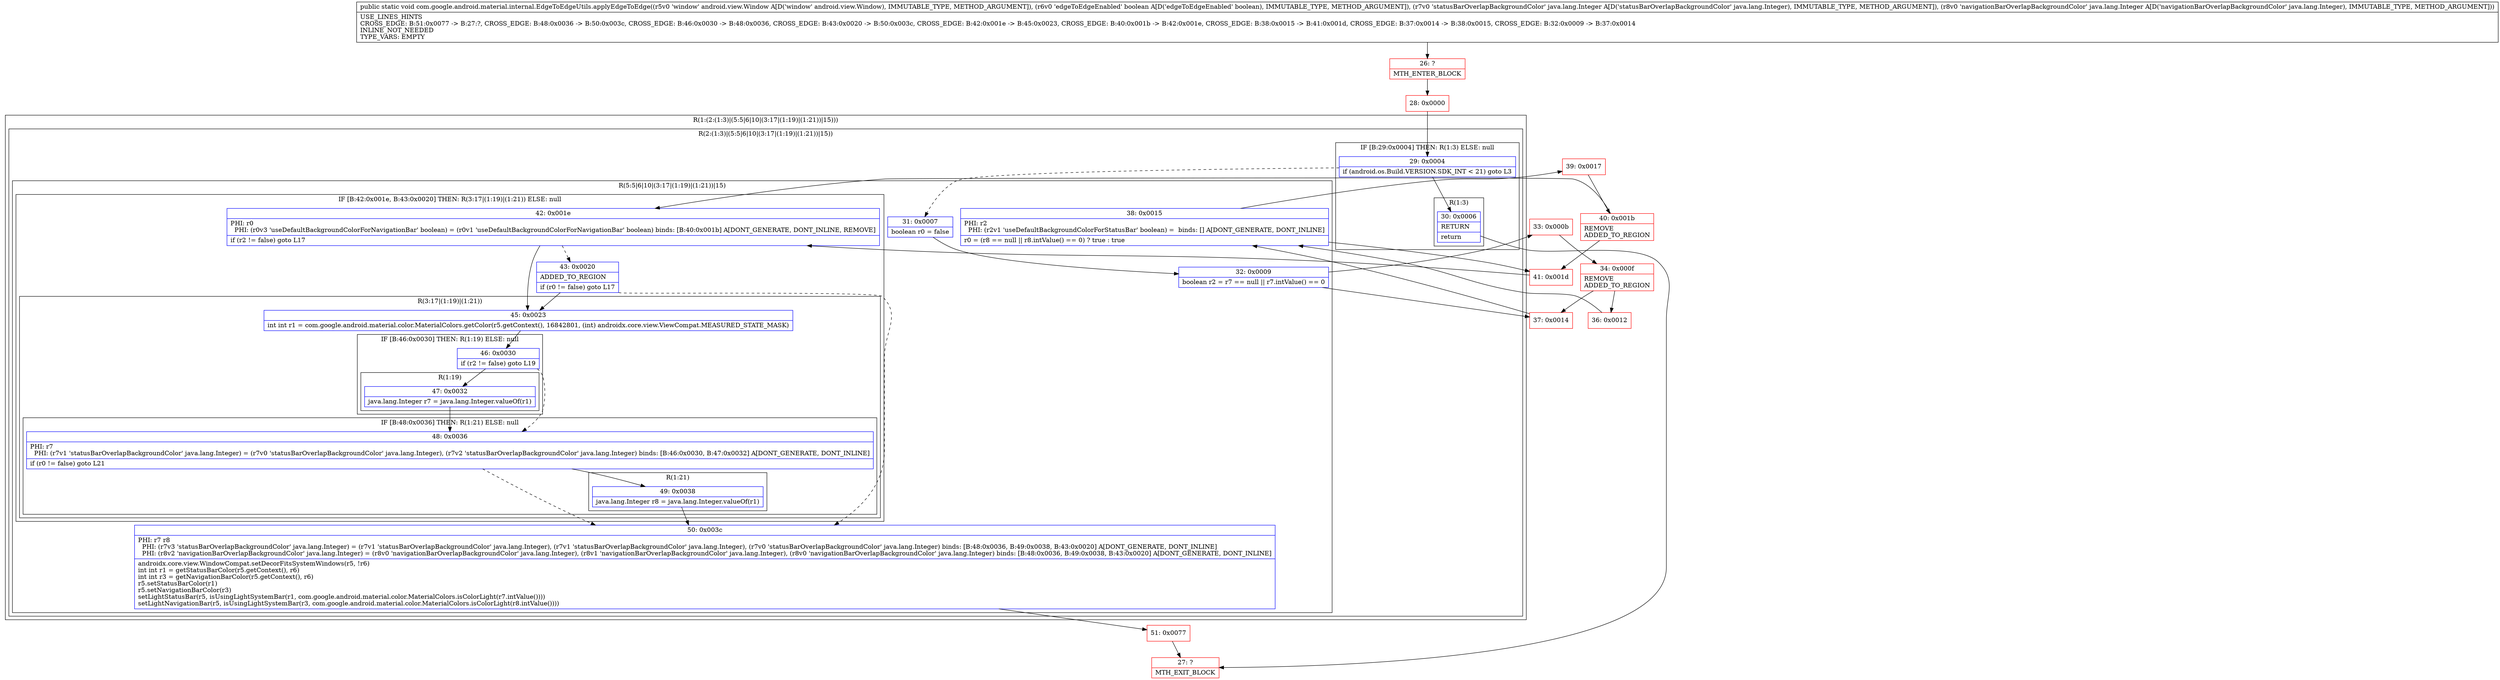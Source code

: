 digraph "CFG forcom.google.android.material.internal.EdgeToEdgeUtils.applyEdgeToEdge(Landroid\/view\/Window;ZLjava\/lang\/Integer;Ljava\/lang\/Integer;)V" {
subgraph cluster_Region_1187903052 {
label = "R(1:(2:(1:3)|(5:5|6|10|(3:17|(1:19)|(1:21))|15)))";
node [shape=record,color=blue];
subgraph cluster_Region_1529190007 {
label = "R(2:(1:3)|(5:5|6|10|(3:17|(1:19)|(1:21))|15))";
node [shape=record,color=blue];
subgraph cluster_IfRegion_1255680535 {
label = "IF [B:29:0x0004] THEN: R(1:3) ELSE: null";
node [shape=record,color=blue];
Node_29 [shape=record,label="{29\:\ 0x0004|if (android.os.Build.VERSION.SDK_INT \< 21) goto L3\l}"];
subgraph cluster_Region_1401800025 {
label = "R(1:3)";
node [shape=record,color=blue];
Node_30 [shape=record,label="{30\:\ 0x0006|RETURN\l|return\l}"];
}
}
subgraph cluster_Region_2047111759 {
label = "R(5:5|6|10|(3:17|(1:19)|(1:21))|15)";
node [shape=record,color=blue];
Node_31 [shape=record,label="{31\:\ 0x0007|boolean r0 = false\l}"];
Node_32 [shape=record,label="{32\:\ 0x0009|boolean r2 = r7 == null \|\| r7.intValue() == 0\l}"];
Node_38 [shape=record,label="{38\:\ 0x0015|PHI: r2 \l  PHI: (r2v1 'useDefaultBackgroundColorForStatusBar' boolean) =  binds: [] A[DONT_GENERATE, DONT_INLINE]\l|r0 = (r8 == null \|\| r8.intValue() == 0) ? true : true\l}"];
subgraph cluster_IfRegion_585251876 {
label = "IF [B:42:0x001e, B:43:0x0020] THEN: R(3:17|(1:19)|(1:21)) ELSE: null";
node [shape=record,color=blue];
Node_42 [shape=record,label="{42\:\ 0x001e|PHI: r0 \l  PHI: (r0v3 'useDefaultBackgroundColorForNavigationBar' boolean) = (r0v1 'useDefaultBackgroundColorForNavigationBar' boolean) binds: [B:40:0x001b] A[DONT_GENERATE, DONT_INLINE, REMOVE]\l|if (r2 != false) goto L17\l}"];
Node_43 [shape=record,label="{43\:\ 0x0020|ADDED_TO_REGION\l|if (r0 != false) goto L17\l}"];
subgraph cluster_Region_1764671507 {
label = "R(3:17|(1:19)|(1:21))";
node [shape=record,color=blue];
Node_45 [shape=record,label="{45\:\ 0x0023|int int r1 = com.google.android.material.color.MaterialColors.getColor(r5.getContext(), 16842801, (int) androidx.core.view.ViewCompat.MEASURED_STATE_MASK)\l}"];
subgraph cluster_IfRegion_811682394 {
label = "IF [B:46:0x0030] THEN: R(1:19) ELSE: null";
node [shape=record,color=blue];
Node_46 [shape=record,label="{46\:\ 0x0030|if (r2 != false) goto L19\l}"];
subgraph cluster_Region_1520357902 {
label = "R(1:19)";
node [shape=record,color=blue];
Node_47 [shape=record,label="{47\:\ 0x0032|java.lang.Integer r7 = java.lang.Integer.valueOf(r1)\l}"];
}
}
subgraph cluster_IfRegion_757728091 {
label = "IF [B:48:0x0036] THEN: R(1:21) ELSE: null";
node [shape=record,color=blue];
Node_48 [shape=record,label="{48\:\ 0x0036|PHI: r7 \l  PHI: (r7v1 'statusBarOverlapBackgroundColor' java.lang.Integer) = (r7v0 'statusBarOverlapBackgroundColor' java.lang.Integer), (r7v2 'statusBarOverlapBackgroundColor' java.lang.Integer) binds: [B:46:0x0030, B:47:0x0032] A[DONT_GENERATE, DONT_INLINE]\l|if (r0 != false) goto L21\l}"];
subgraph cluster_Region_659759837 {
label = "R(1:21)";
node [shape=record,color=blue];
Node_49 [shape=record,label="{49\:\ 0x0038|java.lang.Integer r8 = java.lang.Integer.valueOf(r1)\l}"];
}
}
}
}
Node_50 [shape=record,label="{50\:\ 0x003c|PHI: r7 r8 \l  PHI: (r7v3 'statusBarOverlapBackgroundColor' java.lang.Integer) = (r7v1 'statusBarOverlapBackgroundColor' java.lang.Integer), (r7v1 'statusBarOverlapBackgroundColor' java.lang.Integer), (r7v0 'statusBarOverlapBackgroundColor' java.lang.Integer) binds: [B:48:0x0036, B:49:0x0038, B:43:0x0020] A[DONT_GENERATE, DONT_INLINE]\l  PHI: (r8v2 'navigationBarOverlapBackgroundColor' java.lang.Integer) = (r8v0 'navigationBarOverlapBackgroundColor' java.lang.Integer), (r8v1 'navigationBarOverlapBackgroundColor' java.lang.Integer), (r8v0 'navigationBarOverlapBackgroundColor' java.lang.Integer) binds: [B:48:0x0036, B:49:0x0038, B:43:0x0020] A[DONT_GENERATE, DONT_INLINE]\l|androidx.core.view.WindowCompat.setDecorFitsSystemWindows(r5, !r6)\lint int r1 = getStatusBarColor(r5.getContext(), r6)\lint int r3 = getNavigationBarColor(r5.getContext(), r6)\lr5.setStatusBarColor(r1)\lr5.setNavigationBarColor(r3)\lsetLightStatusBar(r5, isUsingLightSystemBar(r1, com.google.android.material.color.MaterialColors.isColorLight(r7.intValue())))\lsetLightNavigationBar(r5, isUsingLightSystemBar(r3, com.google.android.material.color.MaterialColors.isColorLight(r8.intValue())))\l}"];
}
}
}
Node_26 [shape=record,color=red,label="{26\:\ ?|MTH_ENTER_BLOCK\l}"];
Node_28 [shape=record,color=red,label="{28\:\ 0x0000}"];
Node_27 [shape=record,color=red,label="{27\:\ ?|MTH_EXIT_BLOCK\l}"];
Node_33 [shape=record,color=red,label="{33\:\ 0x000b}"];
Node_34 [shape=record,color=red,label="{34\:\ 0x000f|REMOVE\lADDED_TO_REGION\l}"];
Node_36 [shape=record,color=red,label="{36\:\ 0x0012}"];
Node_39 [shape=record,color=red,label="{39\:\ 0x0017}"];
Node_40 [shape=record,color=red,label="{40\:\ 0x001b|REMOVE\lADDED_TO_REGION\l}"];
Node_51 [shape=record,color=red,label="{51\:\ 0x0077}"];
Node_41 [shape=record,color=red,label="{41\:\ 0x001d}"];
Node_37 [shape=record,color=red,label="{37\:\ 0x0014}"];
MethodNode[shape=record,label="{public static void com.google.android.material.internal.EdgeToEdgeUtils.applyEdgeToEdge((r5v0 'window' android.view.Window A[D('window' android.view.Window), IMMUTABLE_TYPE, METHOD_ARGUMENT]), (r6v0 'edgeToEdgeEnabled' boolean A[D('edgeToEdgeEnabled' boolean), IMMUTABLE_TYPE, METHOD_ARGUMENT]), (r7v0 'statusBarOverlapBackgroundColor' java.lang.Integer A[D('statusBarOverlapBackgroundColor' java.lang.Integer), IMMUTABLE_TYPE, METHOD_ARGUMENT]), (r8v0 'navigationBarOverlapBackgroundColor' java.lang.Integer A[D('navigationBarOverlapBackgroundColor' java.lang.Integer), IMMUTABLE_TYPE, METHOD_ARGUMENT]))  | USE_LINES_HINTS\lCROSS_EDGE: B:51:0x0077 \-\> B:27:?, CROSS_EDGE: B:48:0x0036 \-\> B:50:0x003c, CROSS_EDGE: B:46:0x0030 \-\> B:48:0x0036, CROSS_EDGE: B:43:0x0020 \-\> B:50:0x003c, CROSS_EDGE: B:42:0x001e \-\> B:45:0x0023, CROSS_EDGE: B:40:0x001b \-\> B:42:0x001e, CROSS_EDGE: B:38:0x0015 \-\> B:41:0x001d, CROSS_EDGE: B:37:0x0014 \-\> B:38:0x0015, CROSS_EDGE: B:32:0x0009 \-\> B:37:0x0014\lINLINE_NOT_NEEDED\lTYPE_VARS: EMPTY\l}"];
MethodNode -> Node_26;Node_29 -> Node_30;
Node_29 -> Node_31[style=dashed];
Node_30 -> Node_27;
Node_31 -> Node_32;
Node_32 -> Node_33;
Node_32 -> Node_37;
Node_38 -> Node_39;
Node_38 -> Node_41;
Node_42 -> Node_43[style=dashed];
Node_42 -> Node_45;
Node_43 -> Node_45;
Node_43 -> Node_50[style=dashed];
Node_45 -> Node_46;
Node_46 -> Node_47;
Node_46 -> Node_48[style=dashed];
Node_47 -> Node_48;
Node_48 -> Node_49;
Node_48 -> Node_50[style=dashed];
Node_49 -> Node_50;
Node_50 -> Node_51;
Node_26 -> Node_28;
Node_28 -> Node_29;
Node_33 -> Node_34;
Node_34 -> Node_36;
Node_34 -> Node_37;
Node_36 -> Node_38;
Node_39 -> Node_40;
Node_40 -> Node_41;
Node_40 -> Node_42;
Node_51 -> Node_27;
Node_41 -> Node_42;
Node_37 -> Node_38;
}

